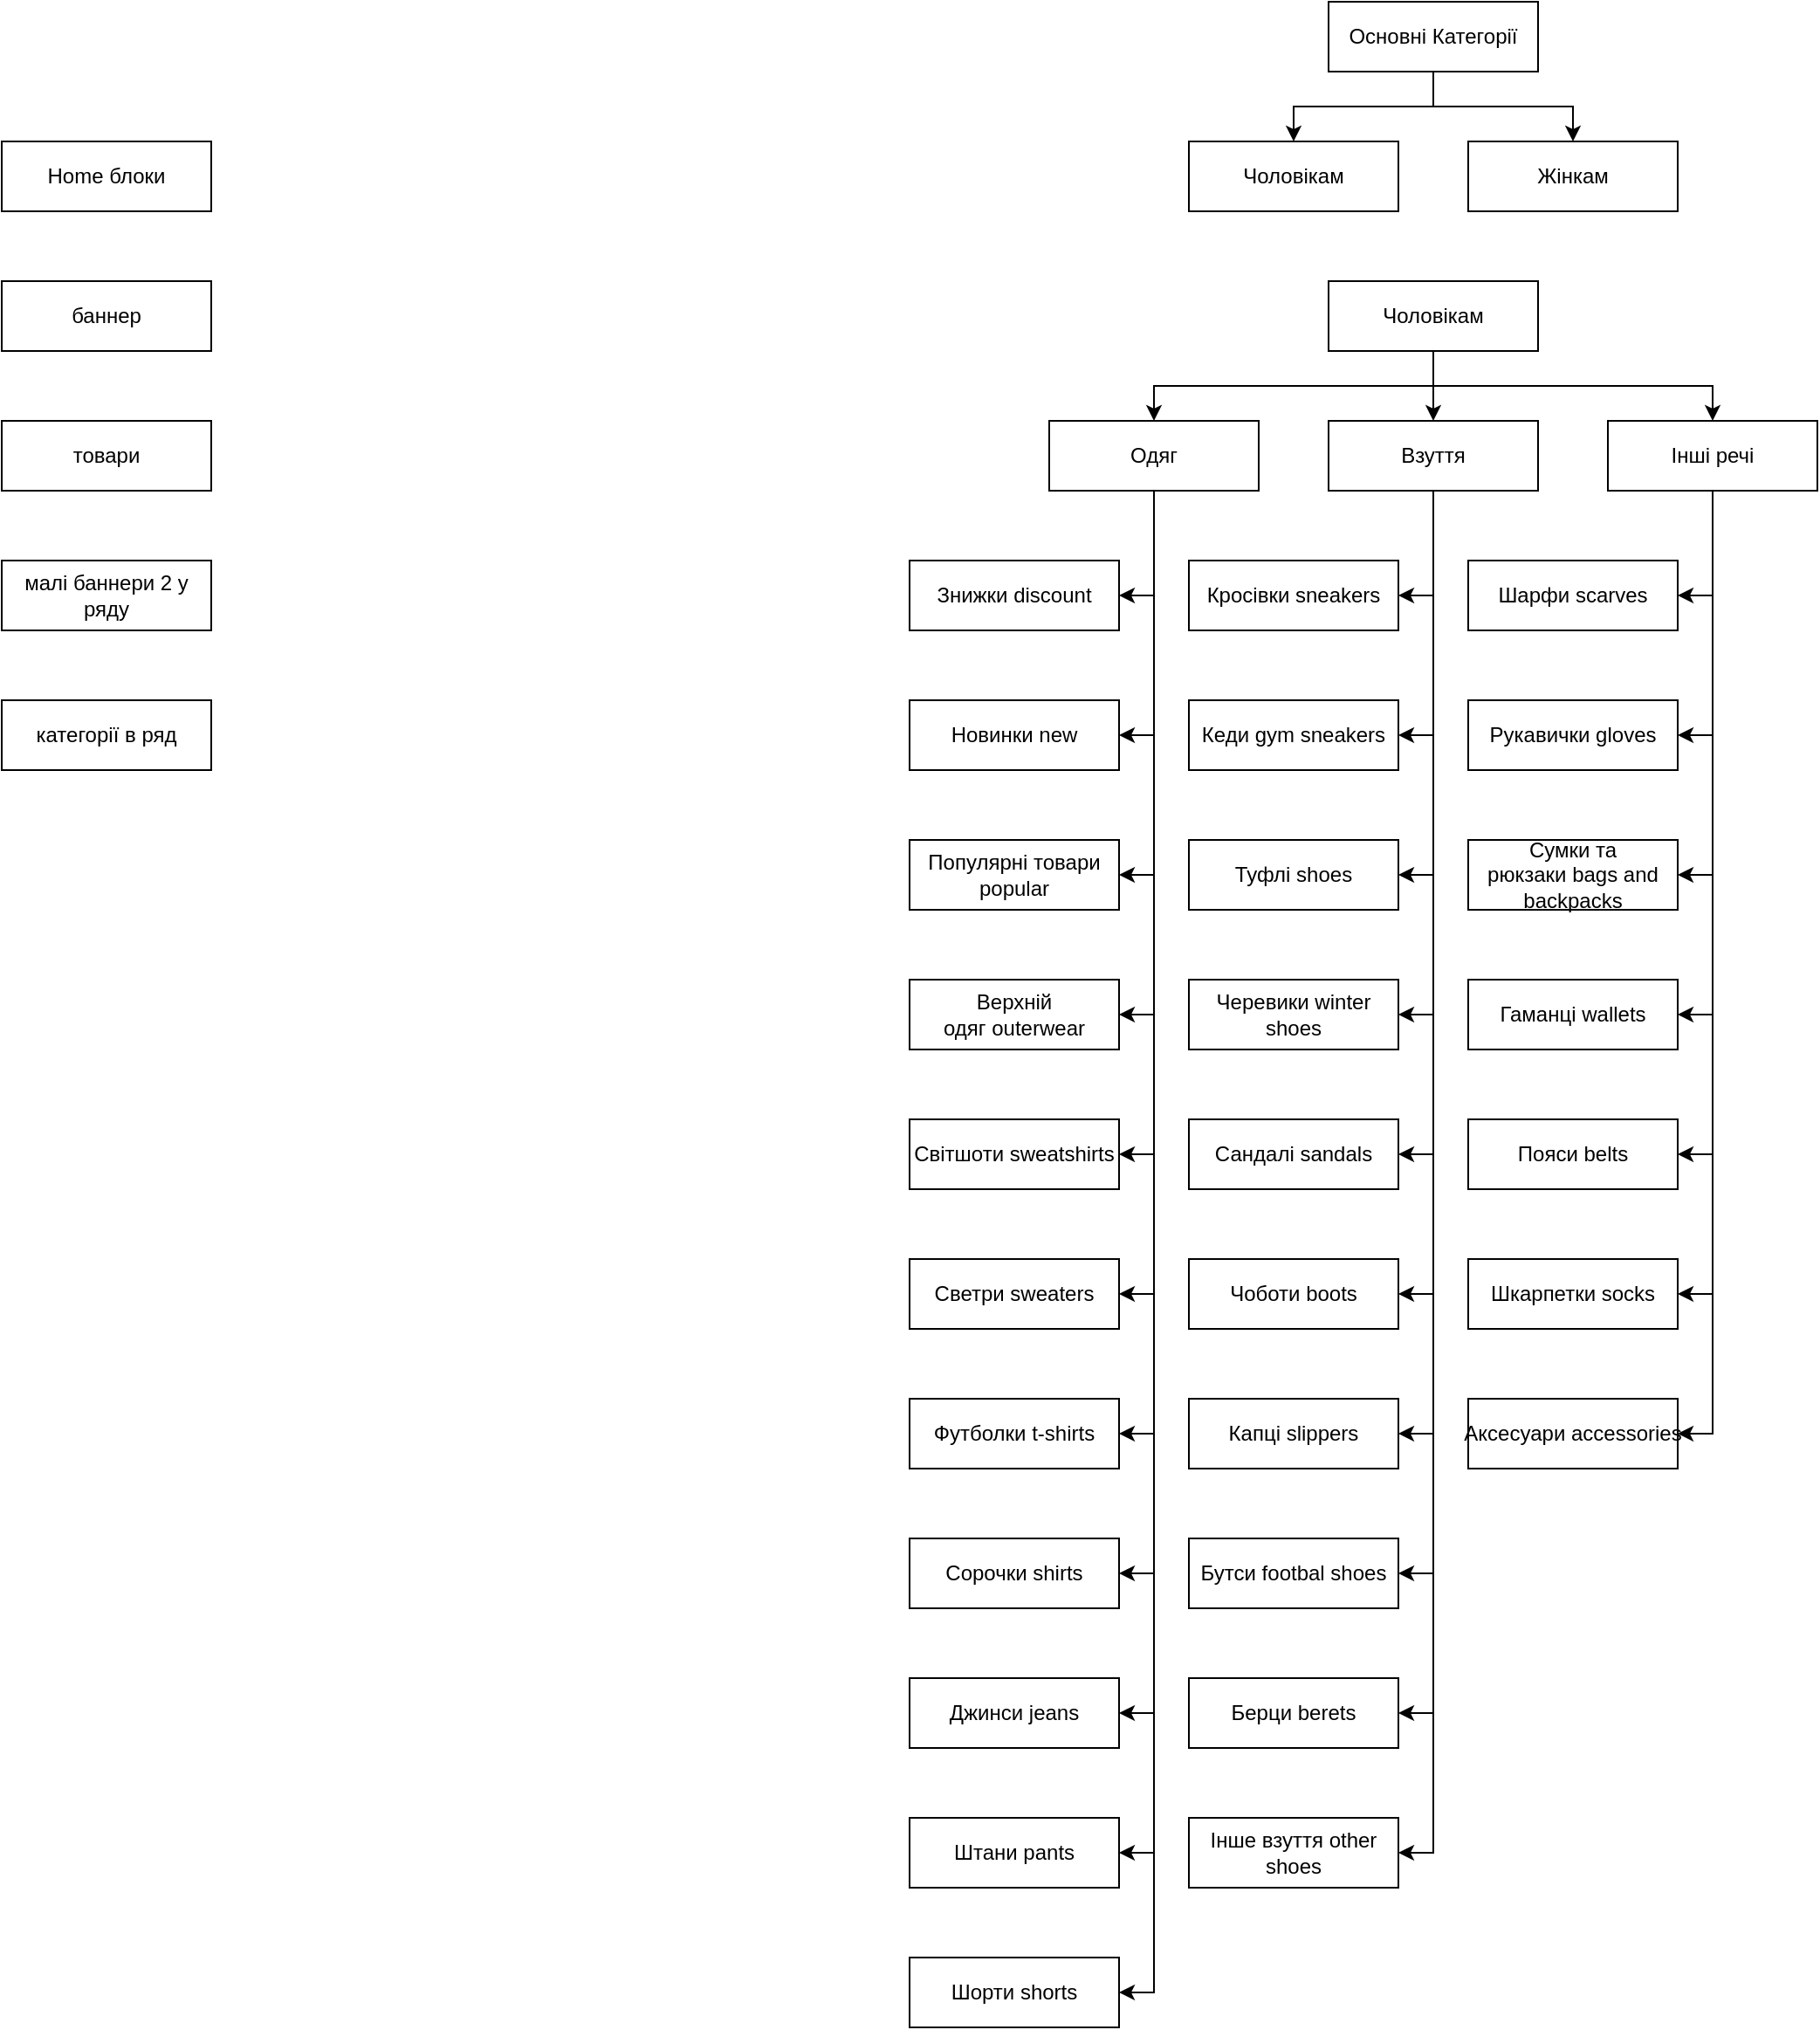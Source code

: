 <mxfile version="20.6.0" type="github">
  <diagram id="XQ7LekQTsChMfwEgumaB" name="Страница 1">
    <mxGraphModel dx="1657" dy="438" grid="1" gridSize="10" guides="1" tooltips="1" connect="1" arrows="1" fold="1" page="1" pageScale="1" pageWidth="827" pageHeight="1169" math="0" shadow="0">
      <root>
        <mxCell id="0" />
        <mxCell id="1" parent="0" />
        <mxCell id="9MW1Jq9SKEeFslXXsOik-5" style="edgeStyle=orthogonalEdgeStyle;rounded=0;orthogonalLoop=1;jettySize=auto;html=1;exitX=0.5;exitY=1;exitDx=0;exitDy=0;entryX=0.5;entryY=0;entryDx=0;entryDy=0;" edge="1" parent="1" source="9MW1Jq9SKEeFslXXsOik-1" target="9MW1Jq9SKEeFslXXsOik-3">
          <mxGeometry relative="1" as="geometry" />
        </mxCell>
        <mxCell id="9MW1Jq9SKEeFslXXsOik-6" style="edgeStyle=orthogonalEdgeStyle;rounded=0;orthogonalLoop=1;jettySize=auto;html=1;exitX=0.5;exitY=1;exitDx=0;exitDy=0;entryX=0.5;entryY=0;entryDx=0;entryDy=0;" edge="1" parent="1" source="9MW1Jq9SKEeFslXXsOik-1" target="9MW1Jq9SKEeFslXXsOik-2">
          <mxGeometry relative="1" as="geometry" />
        </mxCell>
        <mxCell id="9MW1Jq9SKEeFslXXsOik-1" value="Основні Категорії" style="rounded=0;whiteSpace=wrap;html=1;" vertex="1" parent="1">
          <mxGeometry x="80" y="40" width="120" height="40" as="geometry" />
        </mxCell>
        <mxCell id="9MW1Jq9SKEeFslXXsOik-2" value="Жінкам" style="rounded=0;whiteSpace=wrap;html=1;" vertex="1" parent="1">
          <mxGeometry x="160" y="120" width="120" height="40" as="geometry" />
        </mxCell>
        <mxCell id="9MW1Jq9SKEeFslXXsOik-3" value="Чоловікам" style="rounded=0;whiteSpace=wrap;html=1;" vertex="1" parent="1">
          <mxGeometry y="120" width="120" height="40" as="geometry" />
        </mxCell>
        <mxCell id="9MW1Jq9SKEeFslXXsOik-11" style="edgeStyle=orthogonalEdgeStyle;rounded=0;orthogonalLoop=1;jettySize=auto;html=1;exitX=0.5;exitY=1;exitDx=0;exitDy=0;" edge="1" parent="1" source="9MW1Jq9SKEeFslXXsOik-7" target="9MW1Jq9SKEeFslXXsOik-10">
          <mxGeometry relative="1" as="geometry" />
        </mxCell>
        <mxCell id="9MW1Jq9SKEeFslXXsOik-12" style="edgeStyle=orthogonalEdgeStyle;rounded=0;orthogonalLoop=1;jettySize=auto;html=1;exitX=0.5;exitY=1;exitDx=0;exitDy=0;entryX=0.5;entryY=0;entryDx=0;entryDy=0;" edge="1" parent="1" source="9MW1Jq9SKEeFslXXsOik-7" target="9MW1Jq9SKEeFslXXsOik-9">
          <mxGeometry relative="1" as="geometry" />
        </mxCell>
        <mxCell id="9MW1Jq9SKEeFslXXsOik-13" style="edgeStyle=orthogonalEdgeStyle;rounded=0;orthogonalLoop=1;jettySize=auto;html=1;exitX=0.5;exitY=1;exitDx=0;exitDy=0;entryX=0.5;entryY=0;entryDx=0;entryDy=0;" edge="1" parent="1" source="9MW1Jq9SKEeFslXXsOik-7" target="9MW1Jq9SKEeFslXXsOik-8">
          <mxGeometry relative="1" as="geometry" />
        </mxCell>
        <mxCell id="9MW1Jq9SKEeFslXXsOik-7" value="Чоловікам" style="rounded=0;whiteSpace=wrap;html=1;" vertex="1" parent="1">
          <mxGeometry x="80" y="200" width="120" height="40" as="geometry" />
        </mxCell>
        <mxCell id="9MW1Jq9SKEeFslXXsOik-49" style="edgeStyle=orthogonalEdgeStyle;rounded=0;orthogonalLoop=1;jettySize=auto;html=1;exitX=0.5;exitY=1;exitDx=0;exitDy=0;entryX=1;entryY=0.5;entryDx=0;entryDy=0;" edge="1" parent="1" source="9MW1Jq9SKEeFslXXsOik-8" target="9MW1Jq9SKEeFslXXsOik-48">
          <mxGeometry relative="1" as="geometry" />
        </mxCell>
        <mxCell id="9MW1Jq9SKEeFslXXsOik-50" style="edgeStyle=orthogonalEdgeStyle;rounded=0;orthogonalLoop=1;jettySize=auto;html=1;exitX=0.5;exitY=1;exitDx=0;exitDy=0;entryX=1;entryY=0.5;entryDx=0;entryDy=0;" edge="1" parent="1" source="9MW1Jq9SKEeFslXXsOik-8" target="9MW1Jq9SKEeFslXXsOik-38">
          <mxGeometry relative="1" as="geometry" />
        </mxCell>
        <mxCell id="9MW1Jq9SKEeFslXXsOik-51" style="edgeStyle=orthogonalEdgeStyle;rounded=0;orthogonalLoop=1;jettySize=auto;html=1;exitX=0.5;exitY=1;exitDx=0;exitDy=0;entryX=1;entryY=0.5;entryDx=0;entryDy=0;" edge="1" parent="1" source="9MW1Jq9SKEeFslXXsOik-8" target="9MW1Jq9SKEeFslXXsOik-39">
          <mxGeometry relative="1" as="geometry" />
        </mxCell>
        <mxCell id="9MW1Jq9SKEeFslXXsOik-52" style="edgeStyle=orthogonalEdgeStyle;rounded=0;orthogonalLoop=1;jettySize=auto;html=1;exitX=0.5;exitY=1;exitDx=0;exitDy=0;entryX=1;entryY=0.5;entryDx=0;entryDy=0;" edge="1" parent="1" source="9MW1Jq9SKEeFslXXsOik-8" target="9MW1Jq9SKEeFslXXsOik-40">
          <mxGeometry relative="1" as="geometry" />
        </mxCell>
        <mxCell id="9MW1Jq9SKEeFslXXsOik-53" style="edgeStyle=orthogonalEdgeStyle;rounded=0;orthogonalLoop=1;jettySize=auto;html=1;exitX=0.5;exitY=1;exitDx=0;exitDy=0;entryX=1;entryY=0.5;entryDx=0;entryDy=0;" edge="1" parent="1" source="9MW1Jq9SKEeFslXXsOik-8" target="9MW1Jq9SKEeFslXXsOik-41">
          <mxGeometry relative="1" as="geometry" />
        </mxCell>
        <mxCell id="9MW1Jq9SKEeFslXXsOik-54" style="edgeStyle=orthogonalEdgeStyle;rounded=0;orthogonalLoop=1;jettySize=auto;html=1;exitX=0.5;exitY=1;exitDx=0;exitDy=0;entryX=1;entryY=0.5;entryDx=0;entryDy=0;" edge="1" parent="1" source="9MW1Jq9SKEeFslXXsOik-8" target="9MW1Jq9SKEeFslXXsOik-42">
          <mxGeometry relative="1" as="geometry" />
        </mxCell>
        <mxCell id="9MW1Jq9SKEeFslXXsOik-55" style="edgeStyle=orthogonalEdgeStyle;rounded=0;orthogonalLoop=1;jettySize=auto;html=1;exitX=0.5;exitY=1;exitDx=0;exitDy=0;entryX=1;entryY=0.5;entryDx=0;entryDy=0;" edge="1" parent="1" source="9MW1Jq9SKEeFslXXsOik-8" target="9MW1Jq9SKEeFslXXsOik-43">
          <mxGeometry relative="1" as="geometry" />
        </mxCell>
        <mxCell id="9MW1Jq9SKEeFslXXsOik-56" style="edgeStyle=orthogonalEdgeStyle;rounded=0;orthogonalLoop=1;jettySize=auto;html=1;exitX=0.5;exitY=1;exitDx=0;exitDy=0;entryX=1;entryY=0.5;entryDx=0;entryDy=0;" edge="1" parent="1" source="9MW1Jq9SKEeFslXXsOik-8" target="9MW1Jq9SKEeFslXXsOik-44">
          <mxGeometry relative="1" as="geometry" />
        </mxCell>
        <mxCell id="9MW1Jq9SKEeFslXXsOik-57" style="edgeStyle=orthogonalEdgeStyle;rounded=0;orthogonalLoop=1;jettySize=auto;html=1;exitX=0.5;exitY=1;exitDx=0;exitDy=0;entryX=1;entryY=0.5;entryDx=0;entryDy=0;" edge="1" parent="1" source="9MW1Jq9SKEeFslXXsOik-8" target="9MW1Jq9SKEeFslXXsOik-45">
          <mxGeometry relative="1" as="geometry" />
        </mxCell>
        <mxCell id="9MW1Jq9SKEeFslXXsOik-58" style="edgeStyle=orthogonalEdgeStyle;rounded=0;orthogonalLoop=1;jettySize=auto;html=1;exitX=0.5;exitY=1;exitDx=0;exitDy=0;entryX=1;entryY=0.5;entryDx=0;entryDy=0;" edge="1" parent="1" source="9MW1Jq9SKEeFslXXsOik-8" target="9MW1Jq9SKEeFslXXsOik-46">
          <mxGeometry relative="1" as="geometry" />
        </mxCell>
        <mxCell id="9MW1Jq9SKEeFslXXsOik-8" value="Взуття" style="rounded=0;whiteSpace=wrap;html=1;" vertex="1" parent="1">
          <mxGeometry x="80" y="280" width="120" height="40" as="geometry" />
        </mxCell>
        <mxCell id="9MW1Jq9SKEeFslXXsOik-26" style="edgeStyle=orthogonalEdgeStyle;rounded=0;orthogonalLoop=1;jettySize=auto;html=1;exitX=0.5;exitY=1;exitDx=0;exitDy=0;entryX=1;entryY=0.5;entryDx=0;entryDy=0;" edge="1" parent="1" source="9MW1Jq9SKEeFslXXsOik-9" target="9MW1Jq9SKEeFslXXsOik-25">
          <mxGeometry relative="1" as="geometry" />
        </mxCell>
        <mxCell id="9MW1Jq9SKEeFslXXsOik-27" style="edgeStyle=orthogonalEdgeStyle;rounded=0;orthogonalLoop=1;jettySize=auto;html=1;exitX=0.5;exitY=1;exitDx=0;exitDy=0;entryX=1;entryY=0.5;entryDx=0;entryDy=0;" edge="1" parent="1" source="9MW1Jq9SKEeFslXXsOik-9" target="9MW1Jq9SKEeFslXXsOik-14">
          <mxGeometry relative="1" as="geometry" />
        </mxCell>
        <mxCell id="9MW1Jq9SKEeFslXXsOik-28" style="edgeStyle=orthogonalEdgeStyle;rounded=0;orthogonalLoop=1;jettySize=auto;html=1;exitX=0.5;exitY=1;exitDx=0;exitDy=0;entryX=1;entryY=0.5;entryDx=0;entryDy=0;" edge="1" parent="1" source="9MW1Jq9SKEeFslXXsOik-9" target="9MW1Jq9SKEeFslXXsOik-15">
          <mxGeometry relative="1" as="geometry" />
        </mxCell>
        <mxCell id="9MW1Jq9SKEeFslXXsOik-29" style="edgeStyle=orthogonalEdgeStyle;rounded=0;orthogonalLoop=1;jettySize=auto;html=1;exitX=0.5;exitY=1;exitDx=0;exitDy=0;entryX=1;entryY=0.5;entryDx=0;entryDy=0;" edge="1" parent="1" source="9MW1Jq9SKEeFslXXsOik-9" target="9MW1Jq9SKEeFslXXsOik-16">
          <mxGeometry relative="1" as="geometry" />
        </mxCell>
        <mxCell id="9MW1Jq9SKEeFslXXsOik-30" style="edgeStyle=orthogonalEdgeStyle;rounded=0;orthogonalLoop=1;jettySize=auto;html=1;exitX=0.5;exitY=1;exitDx=0;exitDy=0;entryX=1;entryY=0.5;entryDx=0;entryDy=0;" edge="1" parent="1" source="9MW1Jq9SKEeFslXXsOik-9" target="9MW1Jq9SKEeFslXXsOik-17">
          <mxGeometry relative="1" as="geometry" />
        </mxCell>
        <mxCell id="9MW1Jq9SKEeFslXXsOik-31" style="edgeStyle=orthogonalEdgeStyle;rounded=0;orthogonalLoop=1;jettySize=auto;html=1;exitX=0.5;exitY=1;exitDx=0;exitDy=0;entryX=1;entryY=0.5;entryDx=0;entryDy=0;" edge="1" parent="1" source="9MW1Jq9SKEeFslXXsOik-9" target="9MW1Jq9SKEeFslXXsOik-18">
          <mxGeometry relative="1" as="geometry" />
        </mxCell>
        <mxCell id="9MW1Jq9SKEeFslXXsOik-32" style="edgeStyle=orthogonalEdgeStyle;rounded=0;orthogonalLoop=1;jettySize=auto;html=1;exitX=0.5;exitY=1;exitDx=0;exitDy=0;entryX=1;entryY=0.5;entryDx=0;entryDy=0;" edge="1" parent="1" source="9MW1Jq9SKEeFslXXsOik-9" target="9MW1Jq9SKEeFslXXsOik-19">
          <mxGeometry relative="1" as="geometry" />
        </mxCell>
        <mxCell id="9MW1Jq9SKEeFslXXsOik-33" style="edgeStyle=orthogonalEdgeStyle;rounded=0;orthogonalLoop=1;jettySize=auto;html=1;exitX=0.5;exitY=1;exitDx=0;exitDy=0;entryX=1;entryY=0.5;entryDx=0;entryDy=0;" edge="1" parent="1" source="9MW1Jq9SKEeFslXXsOik-9" target="9MW1Jq9SKEeFslXXsOik-20">
          <mxGeometry relative="1" as="geometry" />
        </mxCell>
        <mxCell id="9MW1Jq9SKEeFslXXsOik-34" style="edgeStyle=orthogonalEdgeStyle;rounded=0;orthogonalLoop=1;jettySize=auto;html=1;exitX=0.5;exitY=1;exitDx=0;exitDy=0;entryX=1;entryY=0.5;entryDx=0;entryDy=0;" edge="1" parent="1" source="9MW1Jq9SKEeFslXXsOik-9" target="9MW1Jq9SKEeFslXXsOik-21">
          <mxGeometry relative="1" as="geometry" />
        </mxCell>
        <mxCell id="9MW1Jq9SKEeFslXXsOik-35" style="edgeStyle=orthogonalEdgeStyle;rounded=0;orthogonalLoop=1;jettySize=auto;html=1;exitX=0.5;exitY=1;exitDx=0;exitDy=0;entryX=1;entryY=0.5;entryDx=0;entryDy=0;" edge="1" parent="1" source="9MW1Jq9SKEeFslXXsOik-9" target="9MW1Jq9SKEeFslXXsOik-22">
          <mxGeometry relative="1" as="geometry" />
        </mxCell>
        <mxCell id="9MW1Jq9SKEeFslXXsOik-36" style="edgeStyle=orthogonalEdgeStyle;rounded=0;orthogonalLoop=1;jettySize=auto;html=1;exitX=0.5;exitY=1;exitDx=0;exitDy=0;entryX=1;entryY=0.5;entryDx=0;entryDy=0;" edge="1" parent="1" source="9MW1Jq9SKEeFslXXsOik-9" target="9MW1Jq9SKEeFslXXsOik-23">
          <mxGeometry relative="1" as="geometry" />
        </mxCell>
        <mxCell id="9MW1Jq9SKEeFslXXsOik-9" value="Одяг" style="rounded=0;whiteSpace=wrap;html=1;" vertex="1" parent="1">
          <mxGeometry x="-80" y="280" width="120" height="40" as="geometry" />
        </mxCell>
        <mxCell id="9MW1Jq9SKEeFslXXsOik-71" style="edgeStyle=orthogonalEdgeStyle;rounded=0;orthogonalLoop=1;jettySize=auto;html=1;exitX=0.5;exitY=1;exitDx=0;exitDy=0;entryX=1;entryY=0.5;entryDx=0;entryDy=0;" edge="1" parent="1" source="9MW1Jq9SKEeFslXXsOik-10" target="9MW1Jq9SKEeFslXXsOik-70">
          <mxGeometry relative="1" as="geometry" />
        </mxCell>
        <mxCell id="9MW1Jq9SKEeFslXXsOik-72" style="edgeStyle=orthogonalEdgeStyle;rounded=0;orthogonalLoop=1;jettySize=auto;html=1;exitX=0.5;exitY=1;exitDx=0;exitDy=0;entryX=1;entryY=0.5;entryDx=0;entryDy=0;" edge="1" parent="1" source="9MW1Jq9SKEeFslXXsOik-10" target="9MW1Jq9SKEeFslXXsOik-60">
          <mxGeometry relative="1" as="geometry" />
        </mxCell>
        <mxCell id="9MW1Jq9SKEeFslXXsOik-73" style="edgeStyle=orthogonalEdgeStyle;rounded=0;orthogonalLoop=1;jettySize=auto;html=1;exitX=0.5;exitY=1;exitDx=0;exitDy=0;entryX=1;entryY=0.5;entryDx=0;entryDy=0;" edge="1" parent="1" source="9MW1Jq9SKEeFslXXsOik-10" target="9MW1Jq9SKEeFslXXsOik-61">
          <mxGeometry relative="1" as="geometry" />
        </mxCell>
        <mxCell id="9MW1Jq9SKEeFslXXsOik-74" style="edgeStyle=orthogonalEdgeStyle;rounded=0;orthogonalLoop=1;jettySize=auto;html=1;exitX=0.5;exitY=1;exitDx=0;exitDy=0;entryX=1;entryY=0.5;entryDx=0;entryDy=0;" edge="1" parent="1" source="9MW1Jq9SKEeFslXXsOik-10" target="9MW1Jq9SKEeFslXXsOik-62">
          <mxGeometry relative="1" as="geometry" />
        </mxCell>
        <mxCell id="9MW1Jq9SKEeFslXXsOik-75" style="edgeStyle=orthogonalEdgeStyle;rounded=0;orthogonalLoop=1;jettySize=auto;html=1;exitX=0.5;exitY=1;exitDx=0;exitDy=0;entryX=1;entryY=0.5;entryDx=0;entryDy=0;" edge="1" parent="1" source="9MW1Jq9SKEeFslXXsOik-10" target="9MW1Jq9SKEeFslXXsOik-63">
          <mxGeometry relative="1" as="geometry" />
        </mxCell>
        <mxCell id="9MW1Jq9SKEeFslXXsOik-76" style="edgeStyle=orthogonalEdgeStyle;rounded=0;orthogonalLoop=1;jettySize=auto;html=1;exitX=0.5;exitY=1;exitDx=0;exitDy=0;entryX=1;entryY=0.5;entryDx=0;entryDy=0;" edge="1" parent="1" source="9MW1Jq9SKEeFslXXsOik-10" target="9MW1Jq9SKEeFslXXsOik-64">
          <mxGeometry relative="1" as="geometry" />
        </mxCell>
        <mxCell id="9MW1Jq9SKEeFslXXsOik-77" style="edgeStyle=orthogonalEdgeStyle;rounded=0;orthogonalLoop=1;jettySize=auto;html=1;exitX=0.5;exitY=1;exitDx=0;exitDy=0;entryX=1;entryY=0.5;entryDx=0;entryDy=0;" edge="1" parent="1" source="9MW1Jq9SKEeFslXXsOik-10" target="9MW1Jq9SKEeFslXXsOik-65">
          <mxGeometry relative="1" as="geometry" />
        </mxCell>
        <mxCell id="9MW1Jq9SKEeFslXXsOik-10" value="Інші речі" style="rounded=0;whiteSpace=wrap;html=1;" vertex="1" parent="1">
          <mxGeometry x="240" y="280" width="120" height="40" as="geometry" />
        </mxCell>
        <mxCell id="9MW1Jq9SKEeFslXXsOik-14" value="Новинки new" style="rounded=0;whiteSpace=wrap;html=1;" vertex="1" parent="1">
          <mxGeometry x="-160" y="440" width="120" height="40" as="geometry" />
        </mxCell>
        <mxCell id="9MW1Jq9SKEeFslXXsOik-15" value="Популярні товари popular" style="rounded=0;whiteSpace=wrap;html=1;" vertex="1" parent="1">
          <mxGeometry x="-160" y="520" width="120" height="40" as="geometry" />
        </mxCell>
        <mxCell id="9MW1Jq9SKEeFslXXsOik-16" value="Верхній одяг&amp;nbsp;outerwear" style="rounded=0;whiteSpace=wrap;html=1;" vertex="1" parent="1">
          <mxGeometry x="-160" y="600" width="120" height="40" as="geometry" />
        </mxCell>
        <mxCell id="9MW1Jq9SKEeFslXXsOik-17" value="Світшоти&amp;nbsp;sweatshirts" style="rounded=0;whiteSpace=wrap;html=1;" vertex="1" parent="1">
          <mxGeometry x="-160" y="680" width="120" height="40" as="geometry" />
        </mxCell>
        <mxCell id="9MW1Jq9SKEeFslXXsOik-18" value="Светри&amp;nbsp;sweaters" style="rounded=0;whiteSpace=wrap;html=1;" vertex="1" parent="1">
          <mxGeometry x="-160" y="760" width="120" height="40" as="geometry" />
        </mxCell>
        <mxCell id="9MW1Jq9SKEeFslXXsOik-19" value="Футболки&amp;nbsp;t-shirts" style="rounded=0;whiteSpace=wrap;html=1;" vertex="1" parent="1">
          <mxGeometry x="-160" y="840" width="120" height="40" as="geometry" />
        </mxCell>
        <mxCell id="9MW1Jq9SKEeFslXXsOik-20" value="Сорочки&amp;nbsp;shirts" style="rounded=0;whiteSpace=wrap;html=1;" vertex="1" parent="1">
          <mxGeometry x="-160" y="920" width="120" height="40" as="geometry" />
        </mxCell>
        <mxCell id="9MW1Jq9SKEeFslXXsOik-21" value="Джинси&amp;nbsp;jeans" style="rounded=0;whiteSpace=wrap;html=1;" vertex="1" parent="1">
          <mxGeometry x="-160" y="1000" width="120" height="40" as="geometry" />
        </mxCell>
        <mxCell id="9MW1Jq9SKEeFslXXsOik-22" value="Штани&amp;nbsp;pants" style="rounded=0;whiteSpace=wrap;html=1;" vertex="1" parent="1">
          <mxGeometry x="-160" y="1080" width="120" height="40" as="geometry" />
        </mxCell>
        <mxCell id="9MW1Jq9SKEeFslXXsOik-23" value="Шорти&amp;nbsp;shorts" style="rounded=0;whiteSpace=wrap;html=1;" vertex="1" parent="1">
          <mxGeometry x="-160" y="1160" width="120" height="40" as="geometry" />
        </mxCell>
        <mxCell id="9MW1Jq9SKEeFslXXsOik-25" value="Знижки discount" style="rounded=0;whiteSpace=wrap;html=1;" vertex="1" parent="1">
          <mxGeometry x="-160" y="360" width="120" height="40" as="geometry" />
        </mxCell>
        <mxCell id="9MW1Jq9SKEeFslXXsOik-38" value="Кеди gym sneakers" style="rounded=0;whiteSpace=wrap;html=1;" vertex="1" parent="1">
          <mxGeometry y="440" width="120" height="40" as="geometry" />
        </mxCell>
        <mxCell id="9MW1Jq9SKEeFslXXsOik-39" value="Туфлі&amp;nbsp;shoes" style="rounded=0;whiteSpace=wrap;html=1;" vertex="1" parent="1">
          <mxGeometry y="520" width="120" height="40" as="geometry" />
        </mxCell>
        <mxCell id="9MW1Jq9SKEeFslXXsOik-40" value="Черевики winter shoes" style="rounded=0;whiteSpace=wrap;html=1;" vertex="1" parent="1">
          <mxGeometry y="600" width="120" height="40" as="geometry" />
        </mxCell>
        <mxCell id="9MW1Jq9SKEeFslXXsOik-41" value="Сандалі&amp;nbsp;sandals" style="rounded=0;whiteSpace=wrap;html=1;" vertex="1" parent="1">
          <mxGeometry y="680" width="120" height="40" as="geometry" />
        </mxCell>
        <mxCell id="9MW1Jq9SKEeFslXXsOik-42" value="Чоботи&amp;nbsp;boots" style="rounded=0;whiteSpace=wrap;html=1;" vertex="1" parent="1">
          <mxGeometry y="760" width="120" height="40" as="geometry" />
        </mxCell>
        <mxCell id="9MW1Jq9SKEeFslXXsOik-43" value="Капці&amp;nbsp;slippers" style="rounded=0;whiteSpace=wrap;html=1;" vertex="1" parent="1">
          <mxGeometry y="840" width="120" height="40" as="geometry" />
        </mxCell>
        <mxCell id="9MW1Jq9SKEeFslXXsOik-44" value="Бутси footbal shoes" style="rounded=0;whiteSpace=wrap;html=1;" vertex="1" parent="1">
          <mxGeometry y="920" width="120" height="40" as="geometry" />
        </mxCell>
        <mxCell id="9MW1Jq9SKEeFslXXsOik-45" value="Берци berets" style="rounded=0;whiteSpace=wrap;html=1;" vertex="1" parent="1">
          <mxGeometry y="1000" width="120" height="40" as="geometry" />
        </mxCell>
        <mxCell id="9MW1Jq9SKEeFslXXsOik-46" value="Інше взуття other shoes" style="rounded=0;whiteSpace=wrap;html=1;" vertex="1" parent="1">
          <mxGeometry y="1080" width="120" height="40" as="geometry" />
        </mxCell>
        <mxCell id="9MW1Jq9SKEeFslXXsOik-48" value="Кросівки&amp;nbsp;sneakers" style="rounded=0;whiteSpace=wrap;html=1;" vertex="1" parent="1">
          <mxGeometry y="360" width="120" height="40" as="geometry" />
        </mxCell>
        <mxCell id="9MW1Jq9SKEeFslXXsOik-60" value="Рукавички&amp;nbsp;gloves" style="rounded=0;whiteSpace=wrap;html=1;" vertex="1" parent="1">
          <mxGeometry x="160" y="440" width="120" height="40" as="geometry" />
        </mxCell>
        <mxCell id="9MW1Jq9SKEeFslXXsOik-61" value="Сумки та рюкзаки&amp;nbsp;bags and backpacks" style="rounded=0;whiteSpace=wrap;html=1;" vertex="1" parent="1">
          <mxGeometry x="160" y="520" width="120" height="40" as="geometry" />
        </mxCell>
        <mxCell id="9MW1Jq9SKEeFslXXsOik-62" value="Гаманці&amp;nbsp;wallets" style="rounded=0;whiteSpace=wrap;html=1;" vertex="1" parent="1">
          <mxGeometry x="160" y="600" width="120" height="40" as="geometry" />
        </mxCell>
        <mxCell id="9MW1Jq9SKEeFslXXsOik-63" value="Пояси&amp;nbsp;belts" style="rounded=0;whiteSpace=wrap;html=1;" vertex="1" parent="1">
          <mxGeometry x="160" y="680" width="120" height="40" as="geometry" />
        </mxCell>
        <mxCell id="9MW1Jq9SKEeFslXXsOik-64" value="Шкарпетки&amp;nbsp;socks" style="rounded=0;whiteSpace=wrap;html=1;" vertex="1" parent="1">
          <mxGeometry x="160" y="760" width="120" height="40" as="geometry" />
        </mxCell>
        <mxCell id="9MW1Jq9SKEeFslXXsOik-65" value="Аксесуари&amp;nbsp;accessories" style="rounded=0;whiteSpace=wrap;html=1;" vertex="1" parent="1">
          <mxGeometry x="160" y="840" width="120" height="40" as="geometry" />
        </mxCell>
        <mxCell id="9MW1Jq9SKEeFslXXsOik-70" value="Шарфи&amp;nbsp;scarves" style="rounded=0;whiteSpace=wrap;html=1;" vertex="1" parent="1">
          <mxGeometry x="160" y="360" width="120" height="40" as="geometry" />
        </mxCell>
        <mxCell id="9MW1Jq9SKEeFslXXsOik-81" value="Home блоки" style="rounded=0;whiteSpace=wrap;html=1;" vertex="1" parent="1">
          <mxGeometry x="-680" y="120" width="120" height="40" as="geometry" />
        </mxCell>
        <mxCell id="9MW1Jq9SKEeFslXXsOik-82" value="баннер" style="rounded=0;whiteSpace=wrap;html=1;" vertex="1" parent="1">
          <mxGeometry x="-680" y="200" width="120" height="40" as="geometry" />
        </mxCell>
        <mxCell id="9MW1Jq9SKEeFslXXsOik-83" value="товари" style="rounded=0;whiteSpace=wrap;html=1;" vertex="1" parent="1">
          <mxGeometry x="-680" y="280" width="120" height="40" as="geometry" />
        </mxCell>
        <mxCell id="9MW1Jq9SKEeFslXXsOik-84" value="малі баннери 2 у ряду" style="rounded=0;whiteSpace=wrap;html=1;" vertex="1" parent="1">
          <mxGeometry x="-680" y="360" width="120" height="40" as="geometry" />
        </mxCell>
        <mxCell id="9MW1Jq9SKEeFslXXsOik-85" value="категорії в ряд" style="rounded=0;whiteSpace=wrap;html=1;" vertex="1" parent="1">
          <mxGeometry x="-680" y="440" width="120" height="40" as="geometry" />
        </mxCell>
      </root>
    </mxGraphModel>
  </diagram>
</mxfile>

